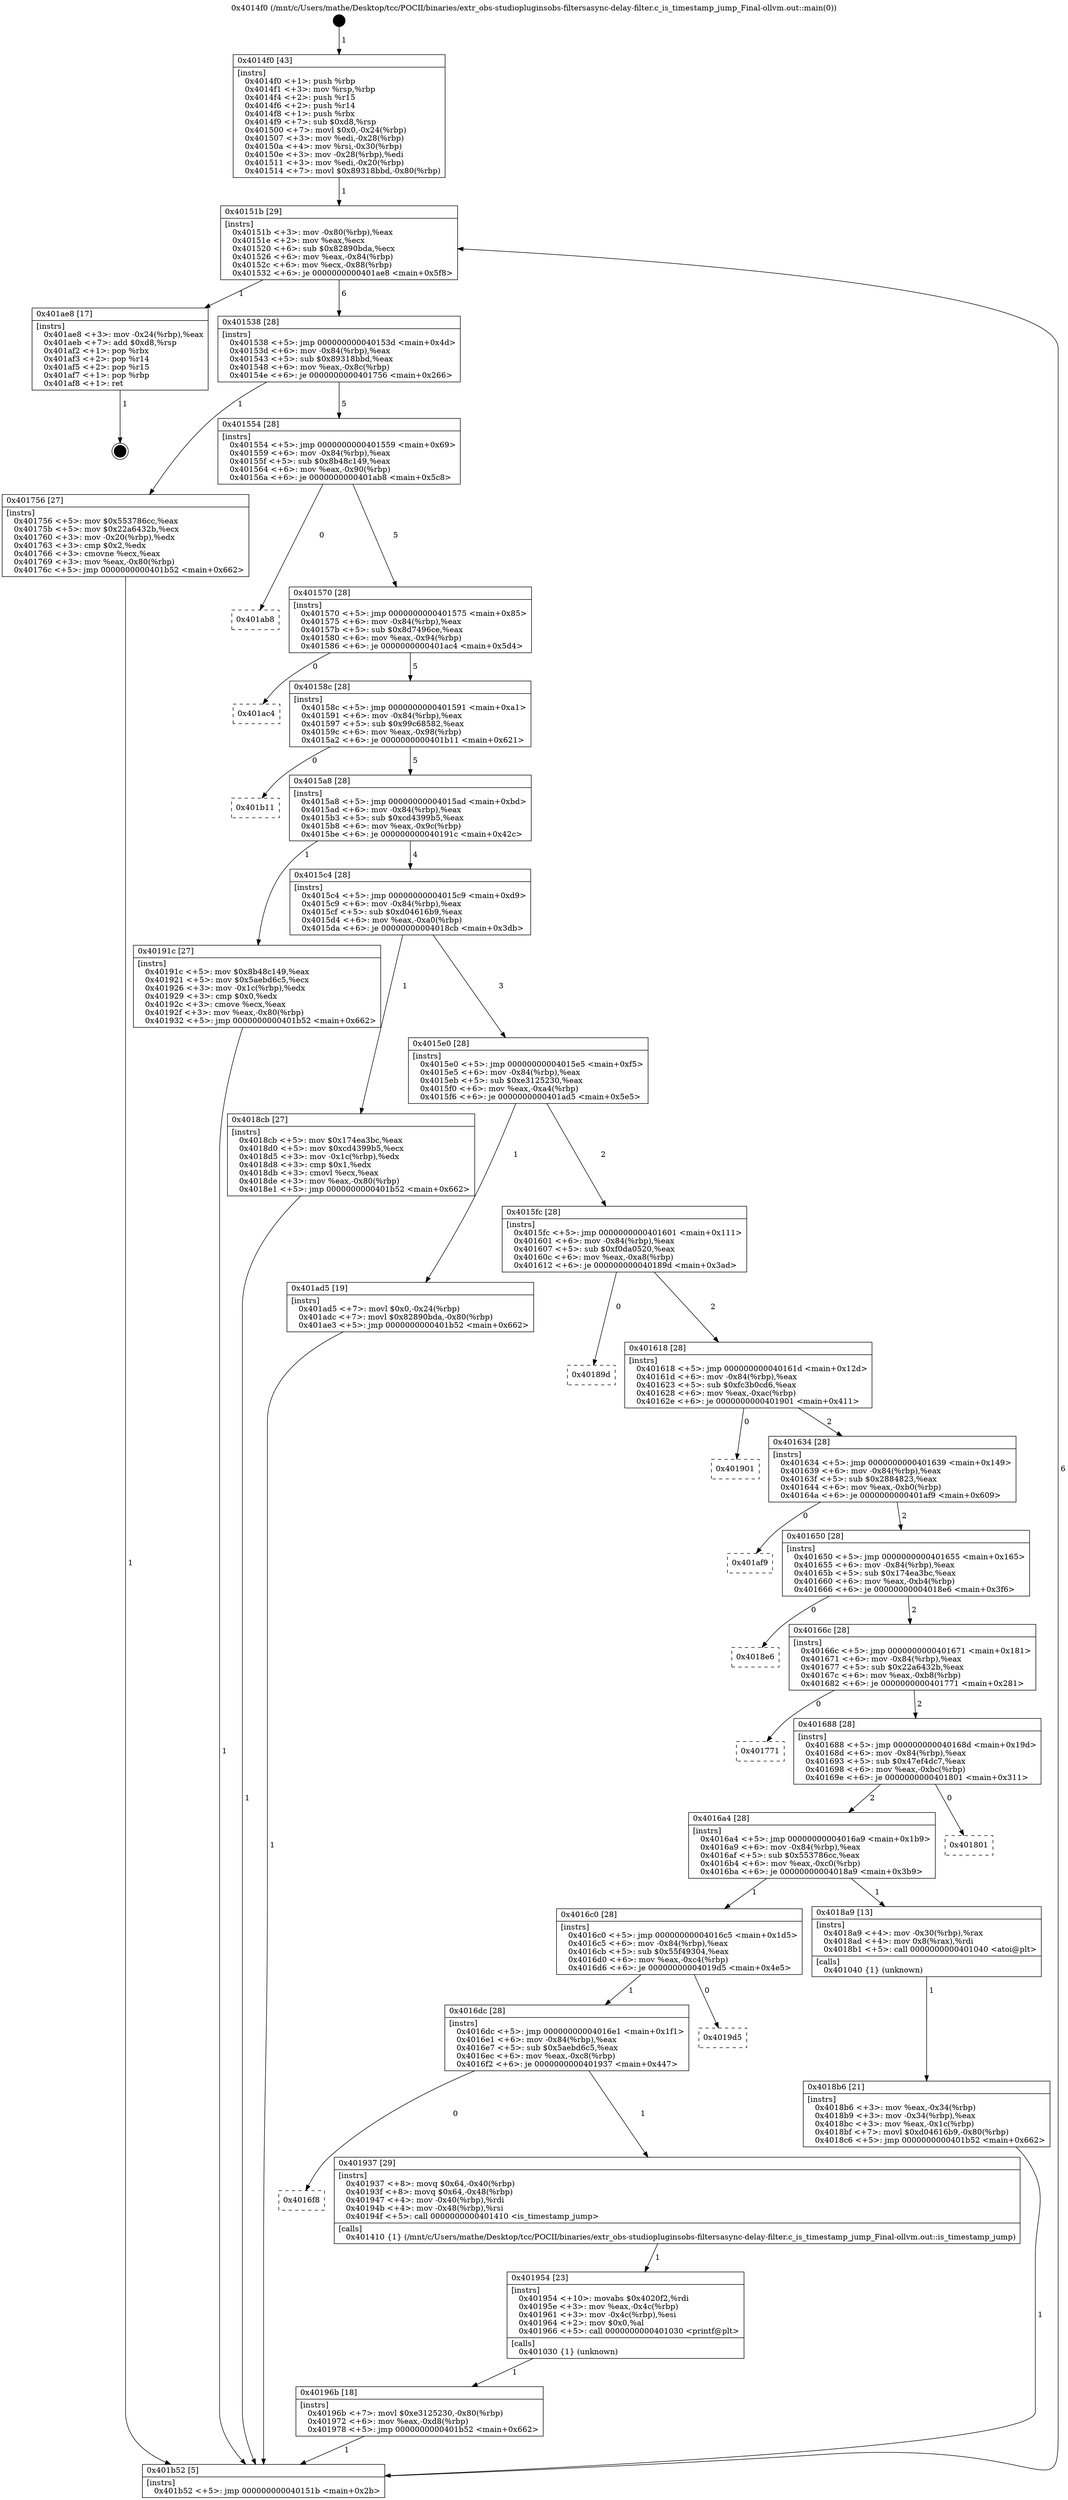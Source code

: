 digraph "0x4014f0" {
  label = "0x4014f0 (/mnt/c/Users/mathe/Desktop/tcc/POCII/binaries/extr_obs-studiopluginsobs-filtersasync-delay-filter.c_is_timestamp_jump_Final-ollvm.out::main(0))"
  labelloc = "t"
  node[shape=record]

  Entry [label="",width=0.3,height=0.3,shape=circle,fillcolor=black,style=filled]
  "0x40151b" [label="{
     0x40151b [29]\l
     | [instrs]\l
     &nbsp;&nbsp;0x40151b \<+3\>: mov -0x80(%rbp),%eax\l
     &nbsp;&nbsp;0x40151e \<+2\>: mov %eax,%ecx\l
     &nbsp;&nbsp;0x401520 \<+6\>: sub $0x82890bda,%ecx\l
     &nbsp;&nbsp;0x401526 \<+6\>: mov %eax,-0x84(%rbp)\l
     &nbsp;&nbsp;0x40152c \<+6\>: mov %ecx,-0x88(%rbp)\l
     &nbsp;&nbsp;0x401532 \<+6\>: je 0000000000401ae8 \<main+0x5f8\>\l
  }"]
  "0x401ae8" [label="{
     0x401ae8 [17]\l
     | [instrs]\l
     &nbsp;&nbsp;0x401ae8 \<+3\>: mov -0x24(%rbp),%eax\l
     &nbsp;&nbsp;0x401aeb \<+7\>: add $0xd8,%rsp\l
     &nbsp;&nbsp;0x401af2 \<+1\>: pop %rbx\l
     &nbsp;&nbsp;0x401af3 \<+2\>: pop %r14\l
     &nbsp;&nbsp;0x401af5 \<+2\>: pop %r15\l
     &nbsp;&nbsp;0x401af7 \<+1\>: pop %rbp\l
     &nbsp;&nbsp;0x401af8 \<+1\>: ret\l
  }"]
  "0x401538" [label="{
     0x401538 [28]\l
     | [instrs]\l
     &nbsp;&nbsp;0x401538 \<+5\>: jmp 000000000040153d \<main+0x4d\>\l
     &nbsp;&nbsp;0x40153d \<+6\>: mov -0x84(%rbp),%eax\l
     &nbsp;&nbsp;0x401543 \<+5\>: sub $0x89318bbd,%eax\l
     &nbsp;&nbsp;0x401548 \<+6\>: mov %eax,-0x8c(%rbp)\l
     &nbsp;&nbsp;0x40154e \<+6\>: je 0000000000401756 \<main+0x266\>\l
  }"]
  Exit [label="",width=0.3,height=0.3,shape=circle,fillcolor=black,style=filled,peripheries=2]
  "0x401756" [label="{
     0x401756 [27]\l
     | [instrs]\l
     &nbsp;&nbsp;0x401756 \<+5\>: mov $0x553786cc,%eax\l
     &nbsp;&nbsp;0x40175b \<+5\>: mov $0x22a6432b,%ecx\l
     &nbsp;&nbsp;0x401760 \<+3\>: mov -0x20(%rbp),%edx\l
     &nbsp;&nbsp;0x401763 \<+3\>: cmp $0x2,%edx\l
     &nbsp;&nbsp;0x401766 \<+3\>: cmovne %ecx,%eax\l
     &nbsp;&nbsp;0x401769 \<+3\>: mov %eax,-0x80(%rbp)\l
     &nbsp;&nbsp;0x40176c \<+5\>: jmp 0000000000401b52 \<main+0x662\>\l
  }"]
  "0x401554" [label="{
     0x401554 [28]\l
     | [instrs]\l
     &nbsp;&nbsp;0x401554 \<+5\>: jmp 0000000000401559 \<main+0x69\>\l
     &nbsp;&nbsp;0x401559 \<+6\>: mov -0x84(%rbp),%eax\l
     &nbsp;&nbsp;0x40155f \<+5\>: sub $0x8b48c149,%eax\l
     &nbsp;&nbsp;0x401564 \<+6\>: mov %eax,-0x90(%rbp)\l
     &nbsp;&nbsp;0x40156a \<+6\>: je 0000000000401ab8 \<main+0x5c8\>\l
  }"]
  "0x401b52" [label="{
     0x401b52 [5]\l
     | [instrs]\l
     &nbsp;&nbsp;0x401b52 \<+5\>: jmp 000000000040151b \<main+0x2b\>\l
  }"]
  "0x4014f0" [label="{
     0x4014f0 [43]\l
     | [instrs]\l
     &nbsp;&nbsp;0x4014f0 \<+1\>: push %rbp\l
     &nbsp;&nbsp;0x4014f1 \<+3\>: mov %rsp,%rbp\l
     &nbsp;&nbsp;0x4014f4 \<+2\>: push %r15\l
     &nbsp;&nbsp;0x4014f6 \<+2\>: push %r14\l
     &nbsp;&nbsp;0x4014f8 \<+1\>: push %rbx\l
     &nbsp;&nbsp;0x4014f9 \<+7\>: sub $0xd8,%rsp\l
     &nbsp;&nbsp;0x401500 \<+7\>: movl $0x0,-0x24(%rbp)\l
     &nbsp;&nbsp;0x401507 \<+3\>: mov %edi,-0x28(%rbp)\l
     &nbsp;&nbsp;0x40150a \<+4\>: mov %rsi,-0x30(%rbp)\l
     &nbsp;&nbsp;0x40150e \<+3\>: mov -0x28(%rbp),%edi\l
     &nbsp;&nbsp;0x401511 \<+3\>: mov %edi,-0x20(%rbp)\l
     &nbsp;&nbsp;0x401514 \<+7\>: movl $0x89318bbd,-0x80(%rbp)\l
  }"]
  "0x40196b" [label="{
     0x40196b [18]\l
     | [instrs]\l
     &nbsp;&nbsp;0x40196b \<+7\>: movl $0xe3125230,-0x80(%rbp)\l
     &nbsp;&nbsp;0x401972 \<+6\>: mov %eax,-0xd8(%rbp)\l
     &nbsp;&nbsp;0x401978 \<+5\>: jmp 0000000000401b52 \<main+0x662\>\l
  }"]
  "0x401ab8" [label="{
     0x401ab8\l
  }", style=dashed]
  "0x401570" [label="{
     0x401570 [28]\l
     | [instrs]\l
     &nbsp;&nbsp;0x401570 \<+5\>: jmp 0000000000401575 \<main+0x85\>\l
     &nbsp;&nbsp;0x401575 \<+6\>: mov -0x84(%rbp),%eax\l
     &nbsp;&nbsp;0x40157b \<+5\>: sub $0x8d7496ce,%eax\l
     &nbsp;&nbsp;0x401580 \<+6\>: mov %eax,-0x94(%rbp)\l
     &nbsp;&nbsp;0x401586 \<+6\>: je 0000000000401ac4 \<main+0x5d4\>\l
  }"]
  "0x401954" [label="{
     0x401954 [23]\l
     | [instrs]\l
     &nbsp;&nbsp;0x401954 \<+10\>: movabs $0x4020f2,%rdi\l
     &nbsp;&nbsp;0x40195e \<+3\>: mov %eax,-0x4c(%rbp)\l
     &nbsp;&nbsp;0x401961 \<+3\>: mov -0x4c(%rbp),%esi\l
     &nbsp;&nbsp;0x401964 \<+2\>: mov $0x0,%al\l
     &nbsp;&nbsp;0x401966 \<+5\>: call 0000000000401030 \<printf@plt\>\l
     | [calls]\l
     &nbsp;&nbsp;0x401030 \{1\} (unknown)\l
  }"]
  "0x401ac4" [label="{
     0x401ac4\l
  }", style=dashed]
  "0x40158c" [label="{
     0x40158c [28]\l
     | [instrs]\l
     &nbsp;&nbsp;0x40158c \<+5\>: jmp 0000000000401591 \<main+0xa1\>\l
     &nbsp;&nbsp;0x401591 \<+6\>: mov -0x84(%rbp),%eax\l
     &nbsp;&nbsp;0x401597 \<+5\>: sub $0x99c68582,%eax\l
     &nbsp;&nbsp;0x40159c \<+6\>: mov %eax,-0x98(%rbp)\l
     &nbsp;&nbsp;0x4015a2 \<+6\>: je 0000000000401b11 \<main+0x621\>\l
  }"]
  "0x4016f8" [label="{
     0x4016f8\l
  }", style=dashed]
  "0x401b11" [label="{
     0x401b11\l
  }", style=dashed]
  "0x4015a8" [label="{
     0x4015a8 [28]\l
     | [instrs]\l
     &nbsp;&nbsp;0x4015a8 \<+5\>: jmp 00000000004015ad \<main+0xbd\>\l
     &nbsp;&nbsp;0x4015ad \<+6\>: mov -0x84(%rbp),%eax\l
     &nbsp;&nbsp;0x4015b3 \<+5\>: sub $0xcd4399b5,%eax\l
     &nbsp;&nbsp;0x4015b8 \<+6\>: mov %eax,-0x9c(%rbp)\l
     &nbsp;&nbsp;0x4015be \<+6\>: je 000000000040191c \<main+0x42c\>\l
  }"]
  "0x401937" [label="{
     0x401937 [29]\l
     | [instrs]\l
     &nbsp;&nbsp;0x401937 \<+8\>: movq $0x64,-0x40(%rbp)\l
     &nbsp;&nbsp;0x40193f \<+8\>: movq $0x64,-0x48(%rbp)\l
     &nbsp;&nbsp;0x401947 \<+4\>: mov -0x40(%rbp),%rdi\l
     &nbsp;&nbsp;0x40194b \<+4\>: mov -0x48(%rbp),%rsi\l
     &nbsp;&nbsp;0x40194f \<+5\>: call 0000000000401410 \<is_timestamp_jump\>\l
     | [calls]\l
     &nbsp;&nbsp;0x401410 \{1\} (/mnt/c/Users/mathe/Desktop/tcc/POCII/binaries/extr_obs-studiopluginsobs-filtersasync-delay-filter.c_is_timestamp_jump_Final-ollvm.out::is_timestamp_jump)\l
  }"]
  "0x40191c" [label="{
     0x40191c [27]\l
     | [instrs]\l
     &nbsp;&nbsp;0x40191c \<+5\>: mov $0x8b48c149,%eax\l
     &nbsp;&nbsp;0x401921 \<+5\>: mov $0x5aebd6c5,%ecx\l
     &nbsp;&nbsp;0x401926 \<+3\>: mov -0x1c(%rbp),%edx\l
     &nbsp;&nbsp;0x401929 \<+3\>: cmp $0x0,%edx\l
     &nbsp;&nbsp;0x40192c \<+3\>: cmove %ecx,%eax\l
     &nbsp;&nbsp;0x40192f \<+3\>: mov %eax,-0x80(%rbp)\l
     &nbsp;&nbsp;0x401932 \<+5\>: jmp 0000000000401b52 \<main+0x662\>\l
  }"]
  "0x4015c4" [label="{
     0x4015c4 [28]\l
     | [instrs]\l
     &nbsp;&nbsp;0x4015c4 \<+5\>: jmp 00000000004015c9 \<main+0xd9\>\l
     &nbsp;&nbsp;0x4015c9 \<+6\>: mov -0x84(%rbp),%eax\l
     &nbsp;&nbsp;0x4015cf \<+5\>: sub $0xd04616b9,%eax\l
     &nbsp;&nbsp;0x4015d4 \<+6\>: mov %eax,-0xa0(%rbp)\l
     &nbsp;&nbsp;0x4015da \<+6\>: je 00000000004018cb \<main+0x3db\>\l
  }"]
  "0x4016dc" [label="{
     0x4016dc [28]\l
     | [instrs]\l
     &nbsp;&nbsp;0x4016dc \<+5\>: jmp 00000000004016e1 \<main+0x1f1\>\l
     &nbsp;&nbsp;0x4016e1 \<+6\>: mov -0x84(%rbp),%eax\l
     &nbsp;&nbsp;0x4016e7 \<+5\>: sub $0x5aebd6c5,%eax\l
     &nbsp;&nbsp;0x4016ec \<+6\>: mov %eax,-0xc8(%rbp)\l
     &nbsp;&nbsp;0x4016f2 \<+6\>: je 0000000000401937 \<main+0x447\>\l
  }"]
  "0x4018cb" [label="{
     0x4018cb [27]\l
     | [instrs]\l
     &nbsp;&nbsp;0x4018cb \<+5\>: mov $0x174ea3bc,%eax\l
     &nbsp;&nbsp;0x4018d0 \<+5\>: mov $0xcd4399b5,%ecx\l
     &nbsp;&nbsp;0x4018d5 \<+3\>: mov -0x1c(%rbp),%edx\l
     &nbsp;&nbsp;0x4018d8 \<+3\>: cmp $0x1,%edx\l
     &nbsp;&nbsp;0x4018db \<+3\>: cmovl %ecx,%eax\l
     &nbsp;&nbsp;0x4018de \<+3\>: mov %eax,-0x80(%rbp)\l
     &nbsp;&nbsp;0x4018e1 \<+5\>: jmp 0000000000401b52 \<main+0x662\>\l
  }"]
  "0x4015e0" [label="{
     0x4015e0 [28]\l
     | [instrs]\l
     &nbsp;&nbsp;0x4015e0 \<+5\>: jmp 00000000004015e5 \<main+0xf5\>\l
     &nbsp;&nbsp;0x4015e5 \<+6\>: mov -0x84(%rbp),%eax\l
     &nbsp;&nbsp;0x4015eb \<+5\>: sub $0xe3125230,%eax\l
     &nbsp;&nbsp;0x4015f0 \<+6\>: mov %eax,-0xa4(%rbp)\l
     &nbsp;&nbsp;0x4015f6 \<+6\>: je 0000000000401ad5 \<main+0x5e5\>\l
  }"]
  "0x4019d5" [label="{
     0x4019d5\l
  }", style=dashed]
  "0x401ad5" [label="{
     0x401ad5 [19]\l
     | [instrs]\l
     &nbsp;&nbsp;0x401ad5 \<+7\>: movl $0x0,-0x24(%rbp)\l
     &nbsp;&nbsp;0x401adc \<+7\>: movl $0x82890bda,-0x80(%rbp)\l
     &nbsp;&nbsp;0x401ae3 \<+5\>: jmp 0000000000401b52 \<main+0x662\>\l
  }"]
  "0x4015fc" [label="{
     0x4015fc [28]\l
     | [instrs]\l
     &nbsp;&nbsp;0x4015fc \<+5\>: jmp 0000000000401601 \<main+0x111\>\l
     &nbsp;&nbsp;0x401601 \<+6\>: mov -0x84(%rbp),%eax\l
     &nbsp;&nbsp;0x401607 \<+5\>: sub $0xf0da0520,%eax\l
     &nbsp;&nbsp;0x40160c \<+6\>: mov %eax,-0xa8(%rbp)\l
     &nbsp;&nbsp;0x401612 \<+6\>: je 000000000040189d \<main+0x3ad\>\l
  }"]
  "0x4018b6" [label="{
     0x4018b6 [21]\l
     | [instrs]\l
     &nbsp;&nbsp;0x4018b6 \<+3\>: mov %eax,-0x34(%rbp)\l
     &nbsp;&nbsp;0x4018b9 \<+3\>: mov -0x34(%rbp),%eax\l
     &nbsp;&nbsp;0x4018bc \<+3\>: mov %eax,-0x1c(%rbp)\l
     &nbsp;&nbsp;0x4018bf \<+7\>: movl $0xd04616b9,-0x80(%rbp)\l
     &nbsp;&nbsp;0x4018c6 \<+5\>: jmp 0000000000401b52 \<main+0x662\>\l
  }"]
  "0x40189d" [label="{
     0x40189d\l
  }", style=dashed]
  "0x401618" [label="{
     0x401618 [28]\l
     | [instrs]\l
     &nbsp;&nbsp;0x401618 \<+5\>: jmp 000000000040161d \<main+0x12d\>\l
     &nbsp;&nbsp;0x40161d \<+6\>: mov -0x84(%rbp),%eax\l
     &nbsp;&nbsp;0x401623 \<+5\>: sub $0xfc3b0cd6,%eax\l
     &nbsp;&nbsp;0x401628 \<+6\>: mov %eax,-0xac(%rbp)\l
     &nbsp;&nbsp;0x40162e \<+6\>: je 0000000000401901 \<main+0x411\>\l
  }"]
  "0x4016c0" [label="{
     0x4016c0 [28]\l
     | [instrs]\l
     &nbsp;&nbsp;0x4016c0 \<+5\>: jmp 00000000004016c5 \<main+0x1d5\>\l
     &nbsp;&nbsp;0x4016c5 \<+6\>: mov -0x84(%rbp),%eax\l
     &nbsp;&nbsp;0x4016cb \<+5\>: sub $0x55f49304,%eax\l
     &nbsp;&nbsp;0x4016d0 \<+6\>: mov %eax,-0xc4(%rbp)\l
     &nbsp;&nbsp;0x4016d6 \<+6\>: je 00000000004019d5 \<main+0x4e5\>\l
  }"]
  "0x401901" [label="{
     0x401901\l
  }", style=dashed]
  "0x401634" [label="{
     0x401634 [28]\l
     | [instrs]\l
     &nbsp;&nbsp;0x401634 \<+5\>: jmp 0000000000401639 \<main+0x149\>\l
     &nbsp;&nbsp;0x401639 \<+6\>: mov -0x84(%rbp),%eax\l
     &nbsp;&nbsp;0x40163f \<+5\>: sub $0x2884823,%eax\l
     &nbsp;&nbsp;0x401644 \<+6\>: mov %eax,-0xb0(%rbp)\l
     &nbsp;&nbsp;0x40164a \<+6\>: je 0000000000401af9 \<main+0x609\>\l
  }"]
  "0x4018a9" [label="{
     0x4018a9 [13]\l
     | [instrs]\l
     &nbsp;&nbsp;0x4018a9 \<+4\>: mov -0x30(%rbp),%rax\l
     &nbsp;&nbsp;0x4018ad \<+4\>: mov 0x8(%rax),%rdi\l
     &nbsp;&nbsp;0x4018b1 \<+5\>: call 0000000000401040 \<atoi@plt\>\l
     | [calls]\l
     &nbsp;&nbsp;0x401040 \{1\} (unknown)\l
  }"]
  "0x401af9" [label="{
     0x401af9\l
  }", style=dashed]
  "0x401650" [label="{
     0x401650 [28]\l
     | [instrs]\l
     &nbsp;&nbsp;0x401650 \<+5\>: jmp 0000000000401655 \<main+0x165\>\l
     &nbsp;&nbsp;0x401655 \<+6\>: mov -0x84(%rbp),%eax\l
     &nbsp;&nbsp;0x40165b \<+5\>: sub $0x174ea3bc,%eax\l
     &nbsp;&nbsp;0x401660 \<+6\>: mov %eax,-0xb4(%rbp)\l
     &nbsp;&nbsp;0x401666 \<+6\>: je 00000000004018e6 \<main+0x3f6\>\l
  }"]
  "0x4016a4" [label="{
     0x4016a4 [28]\l
     | [instrs]\l
     &nbsp;&nbsp;0x4016a4 \<+5\>: jmp 00000000004016a9 \<main+0x1b9\>\l
     &nbsp;&nbsp;0x4016a9 \<+6\>: mov -0x84(%rbp),%eax\l
     &nbsp;&nbsp;0x4016af \<+5\>: sub $0x553786cc,%eax\l
     &nbsp;&nbsp;0x4016b4 \<+6\>: mov %eax,-0xc0(%rbp)\l
     &nbsp;&nbsp;0x4016ba \<+6\>: je 00000000004018a9 \<main+0x3b9\>\l
  }"]
  "0x4018e6" [label="{
     0x4018e6\l
  }", style=dashed]
  "0x40166c" [label="{
     0x40166c [28]\l
     | [instrs]\l
     &nbsp;&nbsp;0x40166c \<+5\>: jmp 0000000000401671 \<main+0x181\>\l
     &nbsp;&nbsp;0x401671 \<+6\>: mov -0x84(%rbp),%eax\l
     &nbsp;&nbsp;0x401677 \<+5\>: sub $0x22a6432b,%eax\l
     &nbsp;&nbsp;0x40167c \<+6\>: mov %eax,-0xb8(%rbp)\l
     &nbsp;&nbsp;0x401682 \<+6\>: je 0000000000401771 \<main+0x281\>\l
  }"]
  "0x401801" [label="{
     0x401801\l
  }", style=dashed]
  "0x401771" [label="{
     0x401771\l
  }", style=dashed]
  "0x401688" [label="{
     0x401688 [28]\l
     | [instrs]\l
     &nbsp;&nbsp;0x401688 \<+5\>: jmp 000000000040168d \<main+0x19d\>\l
     &nbsp;&nbsp;0x40168d \<+6\>: mov -0x84(%rbp),%eax\l
     &nbsp;&nbsp;0x401693 \<+5\>: sub $0x47ef4dc7,%eax\l
     &nbsp;&nbsp;0x401698 \<+6\>: mov %eax,-0xbc(%rbp)\l
     &nbsp;&nbsp;0x40169e \<+6\>: je 0000000000401801 \<main+0x311\>\l
  }"]
  Entry -> "0x4014f0" [label=" 1"]
  "0x40151b" -> "0x401ae8" [label=" 1"]
  "0x40151b" -> "0x401538" [label=" 6"]
  "0x401ae8" -> Exit [label=" 1"]
  "0x401538" -> "0x401756" [label=" 1"]
  "0x401538" -> "0x401554" [label=" 5"]
  "0x401756" -> "0x401b52" [label=" 1"]
  "0x4014f0" -> "0x40151b" [label=" 1"]
  "0x401b52" -> "0x40151b" [label=" 6"]
  "0x401ad5" -> "0x401b52" [label=" 1"]
  "0x401554" -> "0x401ab8" [label=" 0"]
  "0x401554" -> "0x401570" [label=" 5"]
  "0x40196b" -> "0x401b52" [label=" 1"]
  "0x401570" -> "0x401ac4" [label=" 0"]
  "0x401570" -> "0x40158c" [label=" 5"]
  "0x401954" -> "0x40196b" [label=" 1"]
  "0x40158c" -> "0x401b11" [label=" 0"]
  "0x40158c" -> "0x4015a8" [label=" 5"]
  "0x401937" -> "0x401954" [label=" 1"]
  "0x4015a8" -> "0x40191c" [label=" 1"]
  "0x4015a8" -> "0x4015c4" [label=" 4"]
  "0x4016dc" -> "0x4016f8" [label=" 0"]
  "0x4015c4" -> "0x4018cb" [label=" 1"]
  "0x4015c4" -> "0x4015e0" [label=" 3"]
  "0x4016dc" -> "0x401937" [label=" 1"]
  "0x4015e0" -> "0x401ad5" [label=" 1"]
  "0x4015e0" -> "0x4015fc" [label=" 2"]
  "0x4016c0" -> "0x4016dc" [label=" 1"]
  "0x4015fc" -> "0x40189d" [label=" 0"]
  "0x4015fc" -> "0x401618" [label=" 2"]
  "0x4016c0" -> "0x4019d5" [label=" 0"]
  "0x401618" -> "0x401901" [label=" 0"]
  "0x401618" -> "0x401634" [label=" 2"]
  "0x40191c" -> "0x401b52" [label=" 1"]
  "0x401634" -> "0x401af9" [label=" 0"]
  "0x401634" -> "0x401650" [label=" 2"]
  "0x4018cb" -> "0x401b52" [label=" 1"]
  "0x401650" -> "0x4018e6" [label=" 0"]
  "0x401650" -> "0x40166c" [label=" 2"]
  "0x4018a9" -> "0x4018b6" [label=" 1"]
  "0x40166c" -> "0x401771" [label=" 0"]
  "0x40166c" -> "0x401688" [label=" 2"]
  "0x4016a4" -> "0x4016c0" [label=" 1"]
  "0x401688" -> "0x401801" [label=" 0"]
  "0x401688" -> "0x4016a4" [label=" 2"]
  "0x4018b6" -> "0x401b52" [label=" 1"]
  "0x4016a4" -> "0x4018a9" [label=" 1"]
}
